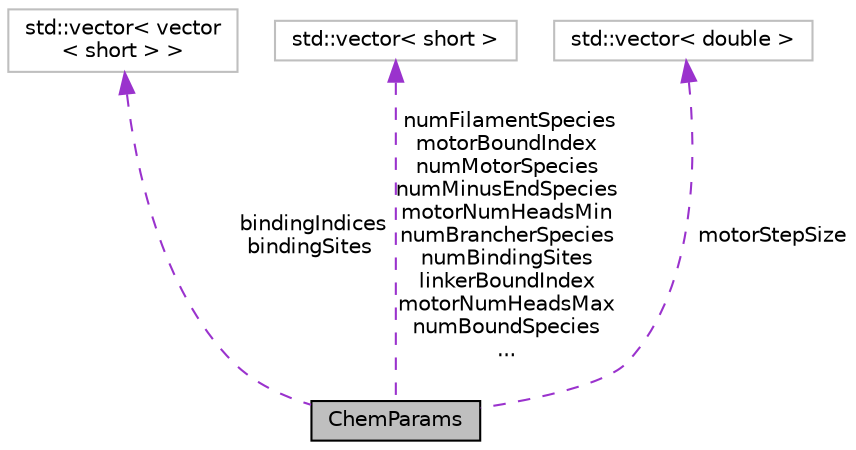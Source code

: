 digraph "ChemParams"
{
 // INTERACTIVE_SVG=YES
  edge [fontname="Helvetica",fontsize="10",labelfontname="Helvetica",labelfontsize="10"];
  node [fontname="Helvetica",fontsize="10",shape=record];
  Node1 [label="ChemParams",height=0.2,width=0.4,color="black", fillcolor="grey75", style="filled", fontcolor="black"];
  Node2 -> Node1 [dir="back",color="darkorchid3",fontsize="10",style="dashed",label=" bindingIndices\nbindingSites" ,fontname="Helvetica"];
  Node2 [label="std::vector\< vector\l\< short \> \>",height=0.2,width=0.4,color="grey75", fillcolor="white", style="filled"];
  Node3 -> Node1 [dir="back",color="darkorchid3",fontsize="10",style="dashed",label=" numFilamentSpecies\nmotorBoundIndex\nnumMotorSpecies\nnumMinusEndSpecies\nmotorNumHeadsMin\nnumBrancherSpecies\nnumBindingSites\nlinkerBoundIndex\nmotorNumHeadsMax\nnumBoundSpecies\n..." ,fontname="Helvetica"];
  Node3 [label="std::vector\< short \>",height=0.2,width=0.4,color="grey75", fillcolor="white", style="filled"];
  Node4 -> Node1 [dir="back",color="darkorchid3",fontsize="10",style="dashed",label=" motorStepSize" ,fontname="Helvetica"];
  Node4 [label="std::vector\< double \>",height=0.2,width=0.4,color="grey75", fillcolor="white", style="filled"];
}
